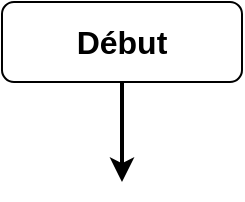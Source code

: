 <mxfile version="20.3.0" type="device"><diagram id="4SWXpyB1GYqF3U1wpJIp" name="Page-1"><mxGraphModel dx="1102" dy="685" grid="1" gridSize="10" guides="1" tooltips="1" connect="1" arrows="1" fold="1" page="1" pageScale="1" pageWidth="827" pageHeight="1169" math="0" shadow="0"><root><mxCell id="0"/><mxCell id="1" parent="0"/><mxCell id="Crp3UQOsxWmyxUewtxcK-2" style="edgeStyle=orthogonalEdgeStyle;rounded=0;orthogonalLoop=1;jettySize=auto;html=1;fontSize=16;strokeWidth=2;" edge="1" parent="1" source="Crp3UQOsxWmyxUewtxcK-1"><mxGeometry relative="1" as="geometry"><mxPoint x="414" y="140" as="targetPoint"/></mxGeometry></mxCell><mxCell id="Crp3UQOsxWmyxUewtxcK-1" value="&lt;font style=&quot;font-size: 16px;&quot;&gt;&lt;b&gt;Début&lt;/b&gt;&lt;/font&gt;" style="rounded=1;whiteSpace=wrap;html=1;" vertex="1" parent="1"><mxGeometry x="354" y="50" width="120" height="40" as="geometry"/></mxCell></root></mxGraphModel></diagram></mxfile>